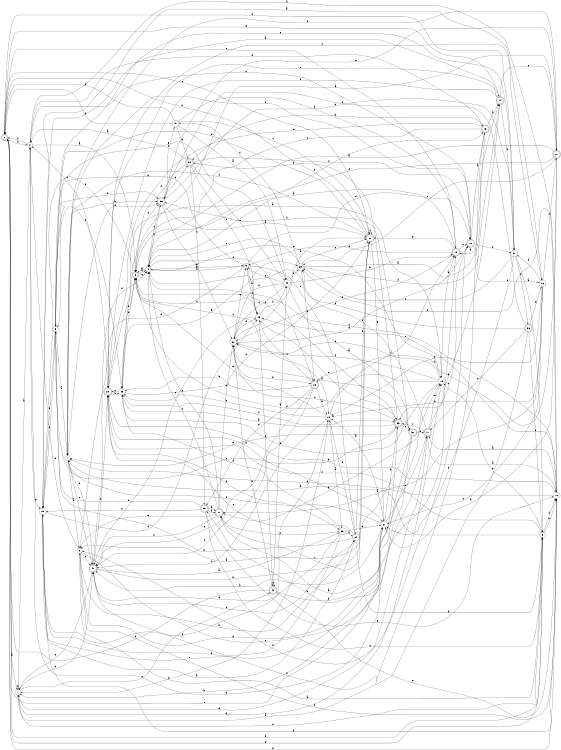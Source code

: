 digraph n35_5 {
__start0 [label="" shape="none"];

rankdir=LR;
size="8,5";

s0 [style="rounded,filled", color="black", fillcolor="white" shape="doublecircle", label="0"];
s1 [style="filled", color="black", fillcolor="white" shape="circle", label="1"];
s2 [style="filled", color="black", fillcolor="white" shape="circle", label="2"];
s3 [style="rounded,filled", color="black", fillcolor="white" shape="doublecircle", label="3"];
s4 [style="filled", color="black", fillcolor="white" shape="circle", label="4"];
s5 [style="filled", color="black", fillcolor="white" shape="circle", label="5"];
s6 [style="filled", color="black", fillcolor="white" shape="circle", label="6"];
s7 [style="filled", color="black", fillcolor="white" shape="circle", label="7"];
s8 [style="filled", color="black", fillcolor="white" shape="circle", label="8"];
s9 [style="filled", color="black", fillcolor="white" shape="circle", label="9"];
s10 [style="filled", color="black", fillcolor="white" shape="circle", label="10"];
s11 [style="rounded,filled", color="black", fillcolor="white" shape="doublecircle", label="11"];
s12 [style="rounded,filled", color="black", fillcolor="white" shape="doublecircle", label="12"];
s13 [style="rounded,filled", color="black", fillcolor="white" shape="doublecircle", label="13"];
s14 [style="rounded,filled", color="black", fillcolor="white" shape="doublecircle", label="14"];
s15 [style="filled", color="black", fillcolor="white" shape="circle", label="15"];
s16 [style="filled", color="black", fillcolor="white" shape="circle", label="16"];
s17 [style="rounded,filled", color="black", fillcolor="white" shape="doublecircle", label="17"];
s18 [style="filled", color="black", fillcolor="white" shape="circle", label="18"];
s19 [style="rounded,filled", color="black", fillcolor="white" shape="doublecircle", label="19"];
s20 [style="rounded,filled", color="black", fillcolor="white" shape="doublecircle", label="20"];
s21 [style="filled", color="black", fillcolor="white" shape="circle", label="21"];
s22 [style="filled", color="black", fillcolor="white" shape="circle", label="22"];
s23 [style="filled", color="black", fillcolor="white" shape="circle", label="23"];
s24 [style="filled", color="black", fillcolor="white" shape="circle", label="24"];
s25 [style="rounded,filled", color="black", fillcolor="white" shape="doublecircle", label="25"];
s26 [style="filled", color="black", fillcolor="white" shape="circle", label="26"];
s27 [style="rounded,filled", color="black", fillcolor="white" shape="doublecircle", label="27"];
s28 [style="rounded,filled", color="black", fillcolor="white" shape="doublecircle", label="28"];
s29 [style="filled", color="black", fillcolor="white" shape="circle", label="29"];
s30 [style="filled", color="black", fillcolor="white" shape="circle", label="30"];
s31 [style="rounded,filled", color="black", fillcolor="white" shape="doublecircle", label="31"];
s32 [style="filled", color="black", fillcolor="white" shape="circle", label="32"];
s33 [style="rounded,filled", color="black", fillcolor="white" shape="doublecircle", label="33"];
s34 [style="rounded,filled", color="black", fillcolor="white" shape="doublecircle", label="34"];
s35 [style="rounded,filled", color="black", fillcolor="white" shape="doublecircle", label="35"];
s36 [style="rounded,filled", color="black", fillcolor="white" shape="doublecircle", label="36"];
s37 [style="filled", color="black", fillcolor="white" shape="circle", label="37"];
s38 [style="rounded,filled", color="black", fillcolor="white" shape="doublecircle", label="38"];
s39 [style="filled", color="black", fillcolor="white" shape="circle", label="39"];
s40 [style="filled", color="black", fillcolor="white" shape="circle", label="40"];
s41 [style="rounded,filled", color="black", fillcolor="white" shape="doublecircle", label="41"];
s42 [style="rounded,filled", color="black", fillcolor="white" shape="doublecircle", label="42"];
s0 -> s1 [label="a"];
s0 -> s2 [label="b"];
s0 -> s20 [label="c"];
s0 -> s10 [label="d"];
s0 -> s14 [label="e"];
s0 -> s9 [label="f"];
s1 -> s2 [label="a"];
s1 -> s41 [label="b"];
s1 -> s42 [label="c"];
s1 -> s18 [label="d"];
s1 -> s1 [label="e"];
s1 -> s9 [label="f"];
s2 -> s3 [label="a"];
s2 -> s11 [label="b"];
s2 -> s0 [label="c"];
s2 -> s13 [label="d"];
s2 -> s15 [label="e"];
s2 -> s10 [label="f"];
s3 -> s4 [label="a"];
s3 -> s26 [label="b"];
s3 -> s4 [label="c"];
s3 -> s36 [label="d"];
s3 -> s15 [label="e"];
s3 -> s22 [label="f"];
s4 -> s5 [label="a"];
s4 -> s13 [label="b"];
s4 -> s28 [label="c"];
s4 -> s3 [label="d"];
s4 -> s18 [label="e"];
s4 -> s36 [label="f"];
s5 -> s4 [label="a"];
s5 -> s6 [label="b"];
s5 -> s29 [label="c"];
s5 -> s12 [label="d"];
s5 -> s24 [label="e"];
s5 -> s8 [label="f"];
s6 -> s7 [label="a"];
s6 -> s36 [label="b"];
s6 -> s33 [label="c"];
s6 -> s15 [label="d"];
s6 -> s30 [label="e"];
s6 -> s26 [label="f"];
s7 -> s8 [label="a"];
s7 -> s36 [label="b"];
s7 -> s41 [label="c"];
s7 -> s41 [label="d"];
s7 -> s36 [label="e"];
s7 -> s27 [label="f"];
s8 -> s9 [label="a"];
s8 -> s24 [label="b"];
s8 -> s19 [label="c"];
s8 -> s41 [label="d"];
s8 -> s2 [label="e"];
s8 -> s10 [label="f"];
s9 -> s7 [label="a"];
s9 -> s10 [label="b"];
s9 -> s25 [label="c"];
s9 -> s18 [label="d"];
s9 -> s0 [label="e"];
s9 -> s10 [label="f"];
s10 -> s11 [label="a"];
s10 -> s25 [label="b"];
s10 -> s7 [label="c"];
s10 -> s4 [label="d"];
s10 -> s29 [label="e"];
s10 -> s39 [label="f"];
s11 -> s10 [label="a"];
s11 -> s12 [label="b"];
s11 -> s33 [label="c"];
s11 -> s1 [label="d"];
s11 -> s18 [label="e"];
s11 -> s39 [label="f"];
s12 -> s13 [label="a"];
s12 -> s2 [label="b"];
s12 -> s7 [label="c"];
s12 -> s37 [label="d"];
s12 -> s16 [label="e"];
s12 -> s8 [label="f"];
s13 -> s14 [label="a"];
s13 -> s19 [label="b"];
s13 -> s3 [label="c"];
s13 -> s34 [label="d"];
s13 -> s25 [label="e"];
s13 -> s41 [label="f"];
s14 -> s15 [label="a"];
s14 -> s37 [label="b"];
s14 -> s27 [label="c"];
s14 -> s33 [label="d"];
s14 -> s25 [label="e"];
s14 -> s25 [label="f"];
s15 -> s16 [label="a"];
s15 -> s21 [label="b"];
s15 -> s22 [label="c"];
s15 -> s10 [label="d"];
s15 -> s6 [label="e"];
s15 -> s29 [label="f"];
s16 -> s17 [label="a"];
s16 -> s22 [label="b"];
s16 -> s21 [label="c"];
s16 -> s27 [label="d"];
s16 -> s22 [label="e"];
s16 -> s37 [label="f"];
s17 -> s18 [label="a"];
s17 -> s32 [label="b"];
s17 -> s4 [label="c"];
s17 -> s4 [label="d"];
s17 -> s8 [label="e"];
s17 -> s41 [label="f"];
s18 -> s19 [label="a"];
s18 -> s17 [label="b"];
s18 -> s32 [label="c"];
s18 -> s3 [label="d"];
s18 -> s26 [label="e"];
s18 -> s32 [label="f"];
s19 -> s3 [label="a"];
s19 -> s12 [label="b"];
s19 -> s0 [label="c"];
s19 -> s5 [label="d"];
s19 -> s20 [label="e"];
s19 -> s32 [label="f"];
s20 -> s8 [label="a"];
s20 -> s0 [label="b"];
s20 -> s20 [label="c"];
s20 -> s6 [label="d"];
s20 -> s21 [label="e"];
s20 -> s7 [label="f"];
s21 -> s22 [label="a"];
s21 -> s41 [label="b"];
s21 -> s11 [label="c"];
s21 -> s33 [label="d"];
s21 -> s8 [label="e"];
s21 -> s7 [label="f"];
s22 -> s23 [label="a"];
s22 -> s26 [label="b"];
s22 -> s41 [label="c"];
s22 -> s1 [label="d"];
s22 -> s3 [label="e"];
s22 -> s19 [label="f"];
s23 -> s24 [label="a"];
s23 -> s21 [label="b"];
s23 -> s26 [label="c"];
s23 -> s41 [label="d"];
s23 -> s15 [label="e"];
s23 -> s17 [label="f"];
s24 -> s15 [label="a"];
s24 -> s6 [label="b"];
s24 -> s25 [label="c"];
s24 -> s9 [label="d"];
s24 -> s22 [label="e"];
s24 -> s20 [label="f"];
s25 -> s18 [label="a"];
s25 -> s26 [label="b"];
s25 -> s16 [label="c"];
s25 -> s21 [label="d"];
s25 -> s2 [label="e"];
s25 -> s23 [label="f"];
s26 -> s27 [label="a"];
s26 -> s3 [label="b"];
s26 -> s25 [label="c"];
s26 -> s20 [label="d"];
s26 -> s39 [label="e"];
s26 -> s33 [label="f"];
s27 -> s4 [label="a"];
s27 -> s28 [label="b"];
s27 -> s39 [label="c"];
s27 -> s21 [label="d"];
s27 -> s36 [label="e"];
s27 -> s4 [label="f"];
s28 -> s22 [label="a"];
s28 -> s26 [label="b"];
s28 -> s29 [label="c"];
s28 -> s35 [label="d"];
s28 -> s41 [label="e"];
s28 -> s41 [label="f"];
s29 -> s5 [label="a"];
s29 -> s30 [label="b"];
s29 -> s41 [label="c"];
s29 -> s33 [label="d"];
s29 -> s42 [label="e"];
s29 -> s3 [label="f"];
s30 -> s31 [label="a"];
s30 -> s19 [label="b"];
s30 -> s32 [label="c"];
s30 -> s32 [label="d"];
s30 -> s5 [label="e"];
s30 -> s39 [label="f"];
s31 -> s32 [label="a"];
s31 -> s35 [label="b"];
s31 -> s17 [label="c"];
s31 -> s11 [label="d"];
s31 -> s0 [label="e"];
s31 -> s36 [label="f"];
s32 -> s20 [label="a"];
s32 -> s28 [label="b"];
s32 -> s33 [label="c"];
s32 -> s12 [label="d"];
s32 -> s5 [label="e"];
s32 -> s29 [label="f"];
s33 -> s26 [label="a"];
s33 -> s1 [label="b"];
s33 -> s31 [label="c"];
s33 -> s34 [label="d"];
s33 -> s7 [label="e"];
s33 -> s3 [label="f"];
s34 -> s2 [label="a"];
s34 -> s35 [label="b"];
s34 -> s12 [label="c"];
s34 -> s3 [label="d"];
s34 -> s30 [label="e"];
s34 -> s29 [label="f"];
s35 -> s17 [label="a"];
s35 -> s6 [label="b"];
s35 -> s9 [label="c"];
s35 -> s15 [label="d"];
s35 -> s10 [label="e"];
s35 -> s17 [label="f"];
s36 -> s20 [label="a"];
s36 -> s37 [label="b"];
s36 -> s4 [label="c"];
s36 -> s34 [label="d"];
s36 -> s32 [label="e"];
s36 -> s40 [label="f"];
s37 -> s9 [label="a"];
s37 -> s38 [label="b"];
s37 -> s39 [label="c"];
s37 -> s0 [label="d"];
s37 -> s6 [label="e"];
s37 -> s21 [label="f"];
s38 -> s1 [label="a"];
s38 -> s11 [label="b"];
s38 -> s36 [label="c"];
s38 -> s4 [label="d"];
s38 -> s16 [label="e"];
s38 -> s9 [label="f"];
s39 -> s14 [label="a"];
s39 -> s28 [label="b"];
s39 -> s4 [label="c"];
s39 -> s14 [label="d"];
s39 -> s20 [label="e"];
s39 -> s40 [label="f"];
s40 -> s30 [label="a"];
s40 -> s0 [label="b"];
s40 -> s20 [label="c"];
s40 -> s0 [label="d"];
s40 -> s34 [label="e"];
s40 -> s19 [label="f"];
s41 -> s23 [label="a"];
s41 -> s20 [label="b"];
s41 -> s1 [label="c"];
s41 -> s25 [label="d"];
s41 -> s24 [label="e"];
s41 -> s4 [label="f"];
s42 -> s30 [label="a"];
s42 -> s32 [label="b"];
s42 -> s42 [label="c"];
s42 -> s0 [label="d"];
s42 -> s10 [label="e"];
s42 -> s21 [label="f"];

}